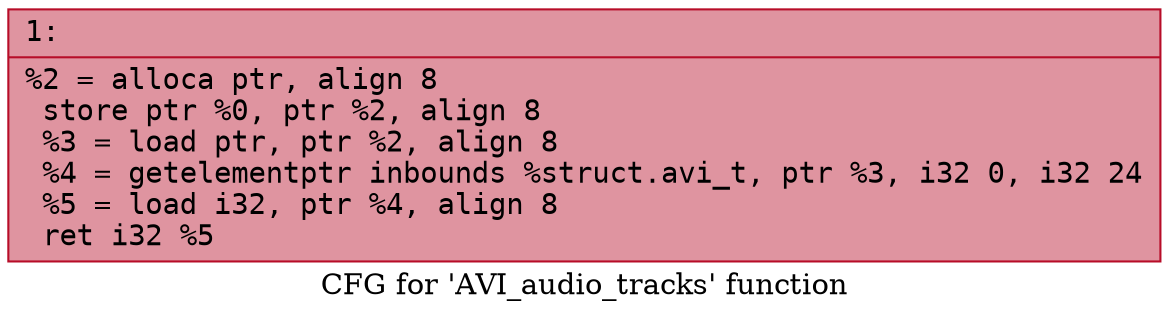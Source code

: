 digraph "CFG for 'AVI_audio_tracks' function" {
	label="CFG for 'AVI_audio_tracks' function";

	Node0x6000005a82d0 [shape=record,color="#b70d28ff", style=filled, fillcolor="#b70d2870" fontname="Courier",label="{1:\l|  %2 = alloca ptr, align 8\l  store ptr %0, ptr %2, align 8\l  %3 = load ptr, ptr %2, align 8\l  %4 = getelementptr inbounds %struct.avi_t, ptr %3, i32 0, i32 24\l  %5 = load i32, ptr %4, align 8\l  ret i32 %5\l}"];
}
